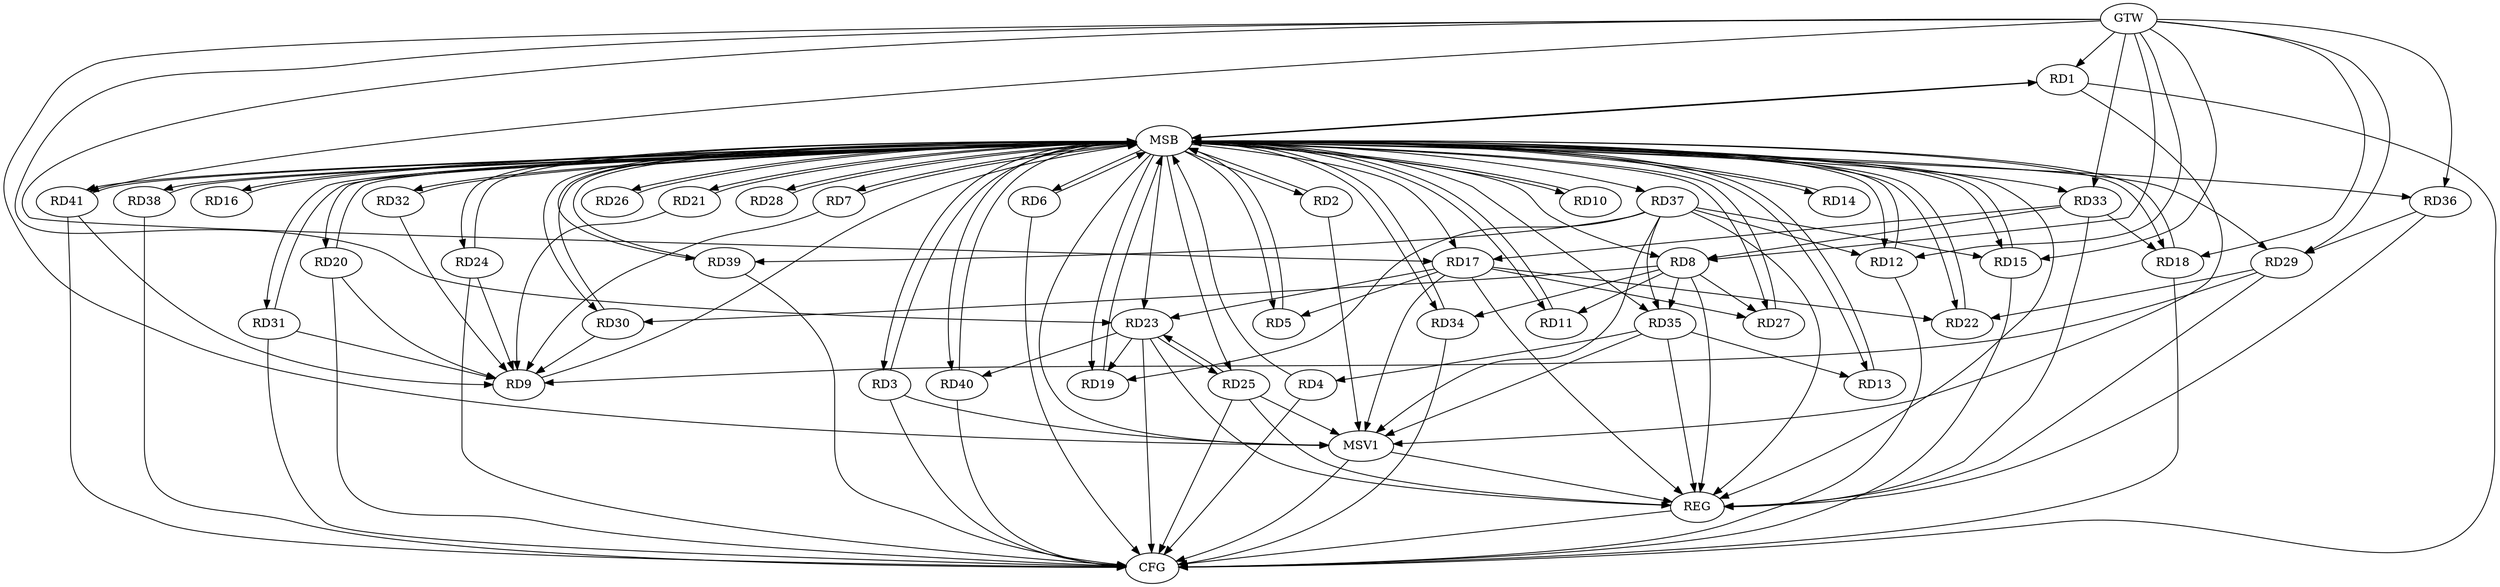 strict digraph G {
  RD1 [ label="RD1" ];
  RD2 [ label="RD2" ];
  RD3 [ label="RD3" ];
  RD4 [ label="RD4" ];
  RD5 [ label="RD5" ];
  RD6 [ label="RD6" ];
  RD7 [ label="RD7" ];
  RD8 [ label="RD8" ];
  RD9 [ label="RD9" ];
  RD10 [ label="RD10" ];
  RD11 [ label="RD11" ];
  RD12 [ label="RD12" ];
  RD13 [ label="RD13" ];
  RD14 [ label="RD14" ];
  RD15 [ label="RD15" ];
  RD16 [ label="RD16" ];
  RD17 [ label="RD17" ];
  RD18 [ label="RD18" ];
  RD19 [ label="RD19" ];
  RD20 [ label="RD20" ];
  RD21 [ label="RD21" ];
  RD22 [ label="RD22" ];
  RD23 [ label="RD23" ];
  RD24 [ label="RD24" ];
  RD25 [ label="RD25" ];
  RD26 [ label="RD26" ];
  RD27 [ label="RD27" ];
  RD28 [ label="RD28" ];
  RD29 [ label="RD29" ];
  RD30 [ label="RD30" ];
  RD31 [ label="RD31" ];
  RD32 [ label="RD32" ];
  RD33 [ label="RD33" ];
  RD34 [ label="RD34" ];
  RD35 [ label="RD35" ];
  RD36 [ label="RD36" ];
  RD37 [ label="RD37" ];
  RD38 [ label="RD38" ];
  RD39 [ label="RD39" ];
  RD40 [ label="RD40" ];
  RD41 [ label="RD41" ];
  GTW [ label="GTW" ];
  REG [ label="REG" ];
  MSB [ label="MSB" ];
  CFG [ label="CFG" ];
  MSV1 [ label="MSV1" ];
  RD35 -> RD4;
  RD17 -> RD5;
  RD8 -> RD11;
  RD8 -> RD27;
  RD8 -> RD30;
  RD33 -> RD8;
  RD8 -> RD34;
  RD8 -> RD35;
  RD37 -> RD12;
  RD35 -> RD13;
  RD37 -> RD15;
  RD17 -> RD22;
  RD17 -> RD23;
  RD17 -> RD27;
  RD33 -> RD17;
  RD33 -> RD18;
  RD23 -> RD19;
  RD37 -> RD19;
  RD29 -> RD22;
  RD23 -> RD25;
  RD25 -> RD23;
  RD23 -> RD40;
  RD36 -> RD29;
  RD37 -> RD35;
  RD37 -> RD39;
  GTW -> RD41;
  GTW -> RD1;
  GTW -> RD29;
  GTW -> RD36;
  GTW -> RD17;
  GTW -> RD8;
  GTW -> RD33;
  GTW -> RD23;
  GTW -> RD18;
  GTW -> RD15;
  GTW -> RD12;
  RD8 -> REG;
  RD17 -> REG;
  RD23 -> REG;
  RD25 -> REG;
  RD29 -> REG;
  RD33 -> REG;
  RD35 -> REG;
  RD36 -> REG;
  RD37 -> REG;
  RD1 -> MSB;
  MSB -> RD14;
  MSB -> RD19;
  MSB -> REG;
  RD2 -> MSB;
  MSB -> RD13;
  MSB -> RD20;
  RD3 -> MSB;
  MSB -> RD5;
  MSB -> RD17;
  RD4 -> MSB;
  MSB -> RD22;
  RD5 -> MSB;
  MSB -> RD6;
  MSB -> RD8;
  MSB -> RD15;
  RD6 -> MSB;
  MSB -> RD11;
  MSB -> RD26;
  MSB -> RD32;
  MSB -> RD36;
  MSB -> RD38;
  MSB -> RD41;
  RD7 -> MSB;
  MSB -> RD12;
  MSB -> RD24;
  MSB -> RD29;
  RD9 -> MSB;
  MSB -> RD16;
  RD10 -> MSB;
  MSB -> RD21;
  MSB -> RD31;
  MSB -> RD33;
  MSB -> RD35;
  MSB -> RD39;
  RD11 -> MSB;
  MSB -> RD10;
  MSB -> RD40;
  RD12 -> MSB;
  MSB -> RD7;
  RD13 -> MSB;
  MSB -> RD1;
  MSB -> RD23;
  MSB -> RD27;
  MSB -> RD34;
  RD14 -> MSB;
  RD15 -> MSB;
  MSB -> RD2;
  MSB -> RD25;
  MSB -> RD37;
  RD16 -> MSB;
  RD18 -> MSB;
  MSB -> RD3;
  RD19 -> MSB;
  RD20 -> MSB;
  RD21 -> MSB;
  RD22 -> MSB;
  RD24 -> MSB;
  RD26 -> MSB;
  MSB -> RD28;
  RD27 -> MSB;
  MSB -> RD30;
  RD28 -> MSB;
  RD30 -> MSB;
  RD31 -> MSB;
  RD32 -> MSB;
  MSB -> RD18;
  RD34 -> MSB;
  RD38 -> MSB;
  RD39 -> MSB;
  RD40 -> MSB;
  RD41 -> MSB;
  RD34 -> CFG;
  RD39 -> CFG;
  RD18 -> CFG;
  RD3 -> CFG;
  RD20 -> CFG;
  RD41 -> CFG;
  RD6 -> CFG;
  RD23 -> CFG;
  RD1 -> CFG;
  RD40 -> CFG;
  RD4 -> CFG;
  RD38 -> CFG;
  RD25 -> CFG;
  RD24 -> CFG;
  RD31 -> CFG;
  RD12 -> CFG;
  RD15 -> CFG;
  REG -> CFG;
  RD32 -> RD9;
  RD30 -> RD9;
  RD29 -> RD9;
  RD21 -> RD9;
  RD31 -> RD9;
  RD24 -> RD9;
  RD7 -> RD9;
  RD20 -> RD9;
  RD41 -> RD9;
  RD25 -> MSV1;
  RD37 -> MSV1;
  GTW -> MSV1;
  MSB -> MSV1;
  RD35 -> MSV1;
  RD1 -> MSV1;
  RD3 -> MSV1;
  RD17 -> MSV1;
  RD2 -> MSV1;
  MSV1 -> REG;
  MSV1 -> CFG;
}
